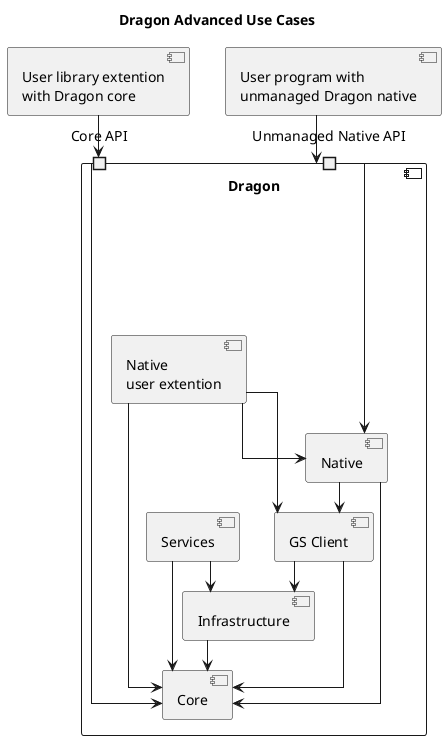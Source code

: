 @startuml

title "Dragon Advanced Use Cases"

skinparam componentStyle uml2
skinparam shadowing false
skinparam monochrome true

skinparam linetype ortho
' skinparam linetype polyline
' skinparam nodesep 30
skinparam ranksep 30

[User library extention\nwith Dragon core] as UPDC
[User program with \nunmanaged Dragon native] as UN

component "Dragon" {

    portin "Core API" as core_api
    portin "Unmanaged Native API" as native_api

    [Native\nuser extention] as DNE
    [GS Client] as DCLIENT
    [Infrastructure] as DINF
    [Core] as DCORE
    [Services] as DSERVICE
    [Native] as DNATIVE
    
    ' DCLIENT <-- client_api
    ' DINF <-- inf_api
    DCORE <-- core_api
    DNATIVE <-- native_api
    
    DNE --> DCLIENT
    DNE --> DCORE
    DNE --> DNATIVE

    DNATIVE --> DCORE
    DNATIVE --> DCLIENT
    DSERVICE --> DINF
    DSERVICE --> DCORE
    DCLIENT --> DINF
    DCLIENT --> DCORE
    DINF --> DCORE
}

UPDC -d-> core_api
UN -d-> native_api

'in case we want to hide components
hide $hidden
@enduml